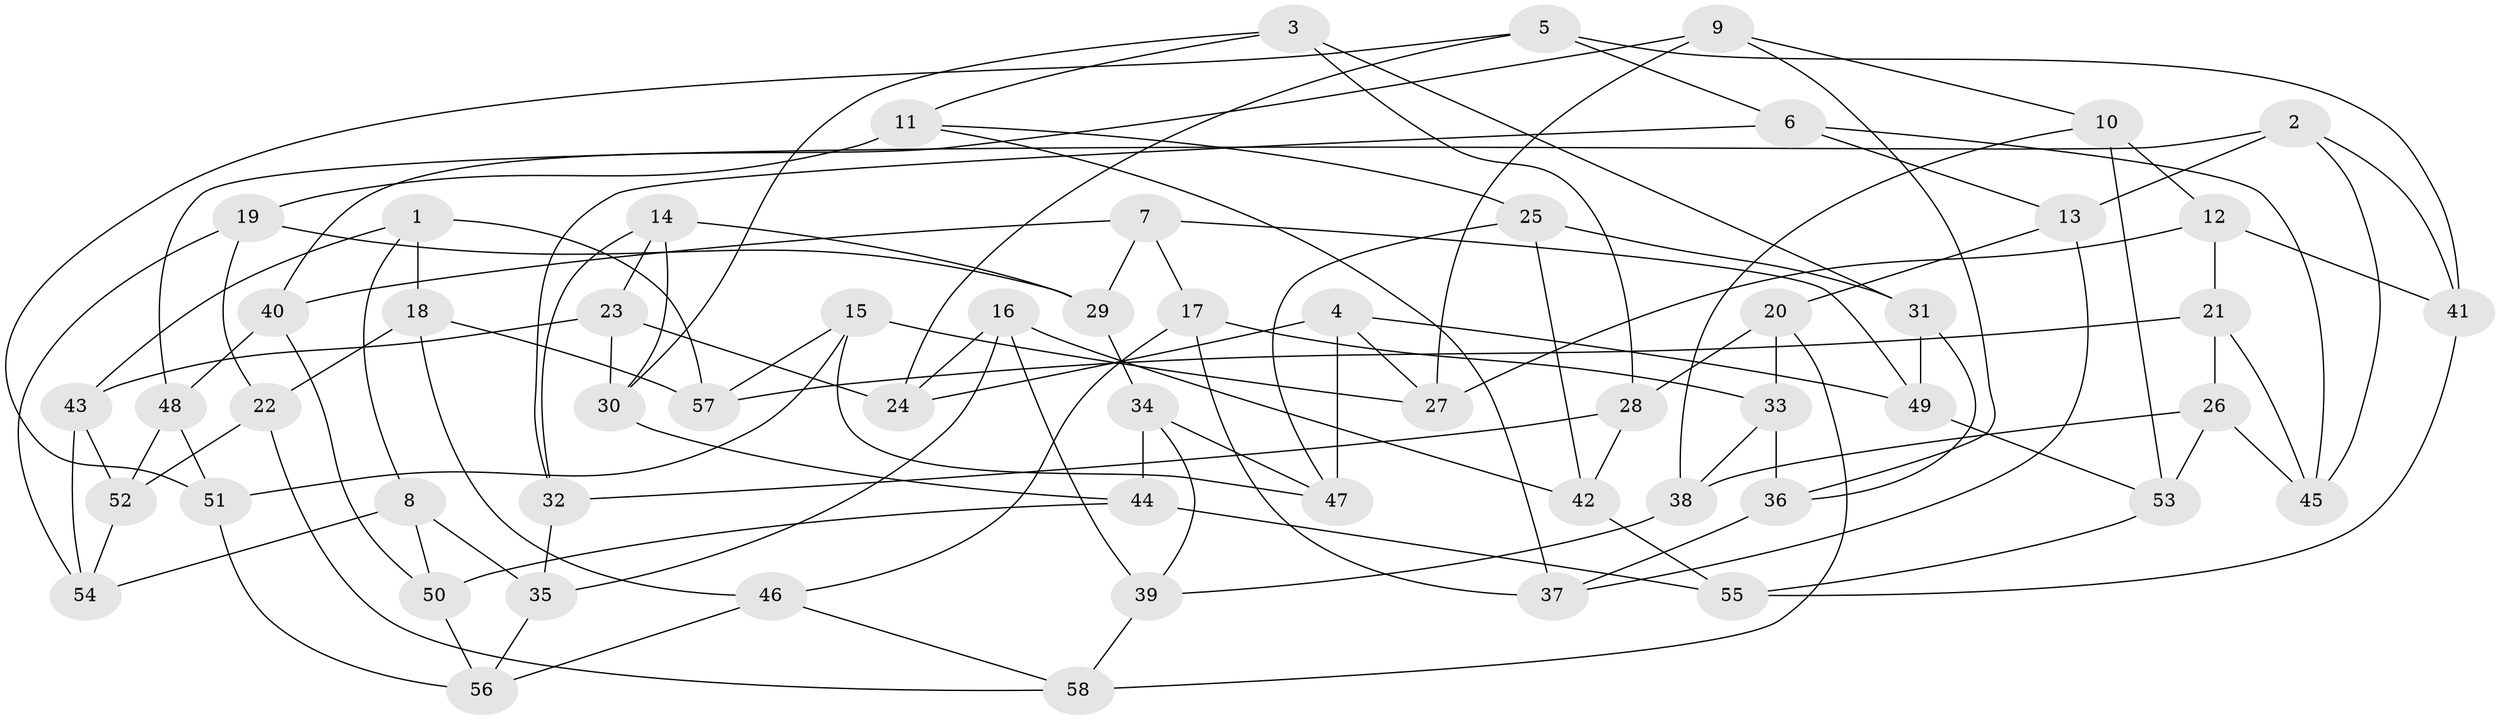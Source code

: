 // coarse degree distribution, {5: 0.20588235294117646, 4: 0.4411764705882353, 3: 0.23529411764705882, 6: 0.08823529411764706, 13: 0.029411764705882353}
// Generated by graph-tools (version 1.1) at 2025/02/03/04/25 22:02:41]
// undirected, 58 vertices, 116 edges
graph export_dot {
graph [start="1"]
  node [color=gray90,style=filled];
  1;
  2;
  3;
  4;
  5;
  6;
  7;
  8;
  9;
  10;
  11;
  12;
  13;
  14;
  15;
  16;
  17;
  18;
  19;
  20;
  21;
  22;
  23;
  24;
  25;
  26;
  27;
  28;
  29;
  30;
  31;
  32;
  33;
  34;
  35;
  36;
  37;
  38;
  39;
  40;
  41;
  42;
  43;
  44;
  45;
  46;
  47;
  48;
  49;
  50;
  51;
  52;
  53;
  54;
  55;
  56;
  57;
  58;
  1 -- 18;
  1 -- 8;
  1 -- 57;
  1 -- 43;
  2 -- 45;
  2 -- 41;
  2 -- 48;
  2 -- 13;
  3 -- 30;
  3 -- 11;
  3 -- 28;
  3 -- 31;
  4 -- 49;
  4 -- 24;
  4 -- 47;
  4 -- 27;
  5 -- 41;
  5 -- 51;
  5 -- 6;
  5 -- 24;
  6 -- 45;
  6 -- 13;
  6 -- 32;
  7 -- 40;
  7 -- 29;
  7 -- 49;
  7 -- 17;
  8 -- 35;
  8 -- 50;
  8 -- 54;
  9 -- 36;
  9 -- 40;
  9 -- 10;
  9 -- 27;
  10 -- 12;
  10 -- 38;
  10 -- 53;
  11 -- 25;
  11 -- 37;
  11 -- 19;
  12 -- 41;
  12 -- 27;
  12 -- 21;
  13 -- 37;
  13 -- 20;
  14 -- 32;
  14 -- 30;
  14 -- 29;
  14 -- 23;
  15 -- 51;
  15 -- 57;
  15 -- 27;
  15 -- 47;
  16 -- 35;
  16 -- 24;
  16 -- 42;
  16 -- 39;
  17 -- 37;
  17 -- 33;
  17 -- 46;
  18 -- 57;
  18 -- 46;
  18 -- 22;
  19 -- 54;
  19 -- 29;
  19 -- 22;
  20 -- 58;
  20 -- 28;
  20 -- 33;
  21 -- 57;
  21 -- 26;
  21 -- 45;
  22 -- 52;
  22 -- 58;
  23 -- 43;
  23 -- 24;
  23 -- 30;
  25 -- 47;
  25 -- 31;
  25 -- 42;
  26 -- 45;
  26 -- 53;
  26 -- 38;
  28 -- 32;
  28 -- 42;
  29 -- 34;
  30 -- 44;
  31 -- 36;
  31 -- 49;
  32 -- 35;
  33 -- 36;
  33 -- 38;
  34 -- 44;
  34 -- 47;
  34 -- 39;
  35 -- 56;
  36 -- 37;
  38 -- 39;
  39 -- 58;
  40 -- 50;
  40 -- 48;
  41 -- 55;
  42 -- 55;
  43 -- 54;
  43 -- 52;
  44 -- 50;
  44 -- 55;
  46 -- 58;
  46 -- 56;
  48 -- 51;
  48 -- 52;
  49 -- 53;
  50 -- 56;
  51 -- 56;
  52 -- 54;
  53 -- 55;
}
